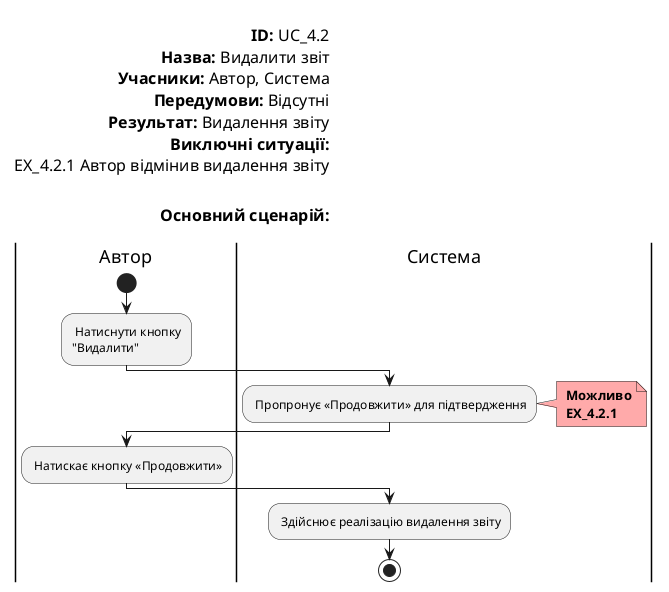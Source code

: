@startuml
left header
        
        <font color=000 size=16><b>ID:</b> UC_4.2
        <font color=000 size=16><b>Назва:</b> Видалити звіт
        <font color=000 size=16><b>Учасники:</b> Автор, Система
        <font color=000 size=16><b>Передумови:</b> Відсутні
        <font color=000 size=16><b>Результат:</b> Видалення звіту
        <font color=000 size=16><b>Виключні ситуації:</b> 
        <font color=000 size=16> EX_4.2.1 Автор відмінив видалення звіту
        
        
        <font color=000 size=16><b>Основний сценарій:</b>
        
    end header

    |Автор|
        start
        : Натиснути кнопку
        "Видалити";
    |Система|
        : Пропронує «Продовжити» для підтвердження;
        note right #ffaaaa
        <b> Можливо
        <b> EX_4.2.1
        end note
    |Автор|
        : Натискає кнопку «Продовжити»;
    |Система|
        : Здійснює реалізацію видалення звіту;
        stop;
@enduml
